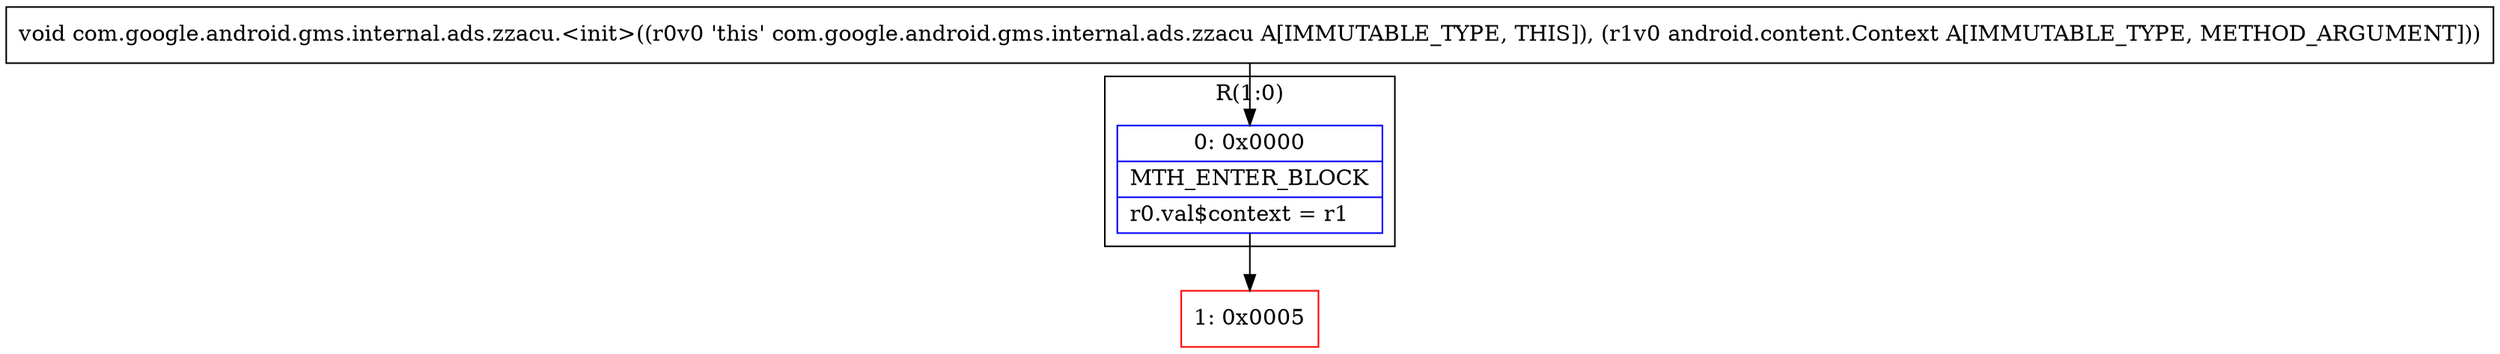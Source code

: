digraph "CFG forcom.google.android.gms.internal.ads.zzacu.\<init\>(Landroid\/content\/Context;)V" {
subgraph cluster_Region_2129932375 {
label = "R(1:0)";
node [shape=record,color=blue];
Node_0 [shape=record,label="{0\:\ 0x0000|MTH_ENTER_BLOCK\l|r0.val$context = r1\l}"];
}
Node_1 [shape=record,color=red,label="{1\:\ 0x0005}"];
MethodNode[shape=record,label="{void com.google.android.gms.internal.ads.zzacu.\<init\>((r0v0 'this' com.google.android.gms.internal.ads.zzacu A[IMMUTABLE_TYPE, THIS]), (r1v0 android.content.Context A[IMMUTABLE_TYPE, METHOD_ARGUMENT])) }"];
MethodNode -> Node_0;
Node_0 -> Node_1;
}

